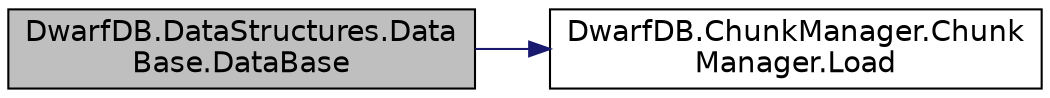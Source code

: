 digraph "DwarfDB.DataStructures.DataBase.DataBase"
{
  edge [fontname="Helvetica",fontsize="14",labelfontname="Helvetica",labelfontsize="14"];
  node [fontname="Helvetica",fontsize="14",shape=record];
  rankdir="LR";
  Node1 [label="DwarfDB.DataStructures.Data\lBase.DataBase",height=0.2,width=0.4,color="black", fillcolor="grey75", style="filled", fontcolor="black"];
  Node1 -> Node2 [color="midnightblue",fontsize="14",style="solid",fontname="Helvetica"];
  Node2 [label="DwarfDB.ChunkManager.Chunk\lManager.Load",height=0.2,width=0.4,color="black", fillcolor="white", style="filled",URL="$dc/d3e/class_dwarf_d_b_1_1_chunk_manager_1_1_chunk_manager.html#a607e45973d9d32b61e0f18edb09f1229",tooltip="Loading chunks list "];
}
